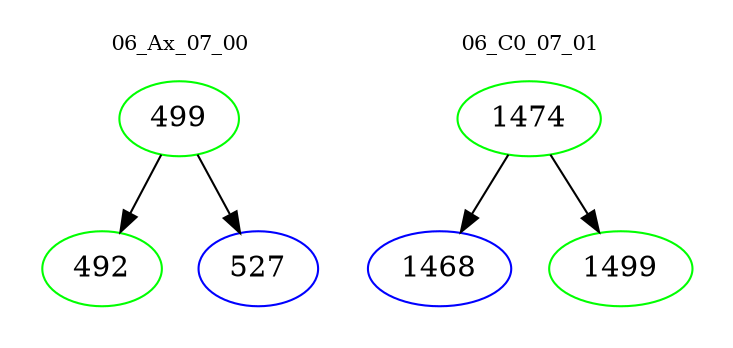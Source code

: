 digraph{
subgraph cluster_0 {
color = white
label = "06_Ax_07_00";
fontsize=10;
T0_499 [label="499", color="green"]
T0_499 -> T0_492 [color="black"]
T0_492 [label="492", color="green"]
T0_499 -> T0_527 [color="black"]
T0_527 [label="527", color="blue"]
}
subgraph cluster_1 {
color = white
label = "06_C0_07_01";
fontsize=10;
T1_1474 [label="1474", color="green"]
T1_1474 -> T1_1468 [color="black"]
T1_1468 [label="1468", color="blue"]
T1_1474 -> T1_1499 [color="black"]
T1_1499 [label="1499", color="green"]
}
}
